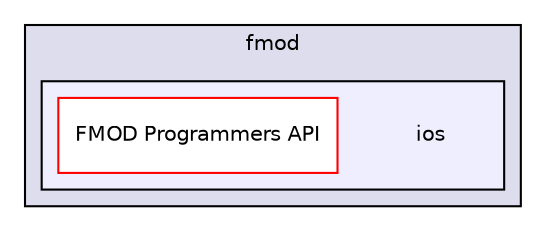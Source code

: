 digraph "fmod/ios" {
  compound=true
  node [ fontsize="10", fontname="Helvetica"];
  edge [ labelfontsize="10", labelfontname="Helvetica"];
  subgraph clusterdir_cf755e9929bb3834181fabd99b156856 {
    graph [ bgcolor="#ddddee", pencolor="black", label="fmod" fontname="Helvetica", fontsize="10", URL="dir_cf755e9929bb3834181fabd99b156856.html"]
  subgraph clusterdir_78937edcb45b8d21d64b7670027ae423 {
    graph [ bgcolor="#eeeeff", pencolor="black", label="" URL="dir_78937edcb45b8d21d64b7670027ae423.html"];
    dir_78937edcb45b8d21d64b7670027ae423 [shape=plaintext label="ios"];
    dir_c24014f124dabb57ef3a24d9e0a2b174 [shape=box label="FMOD Programmers API" color="red" fillcolor="white" style="filled" URL="dir_c24014f124dabb57ef3a24d9e0a2b174.html"];
  }
  }
}
